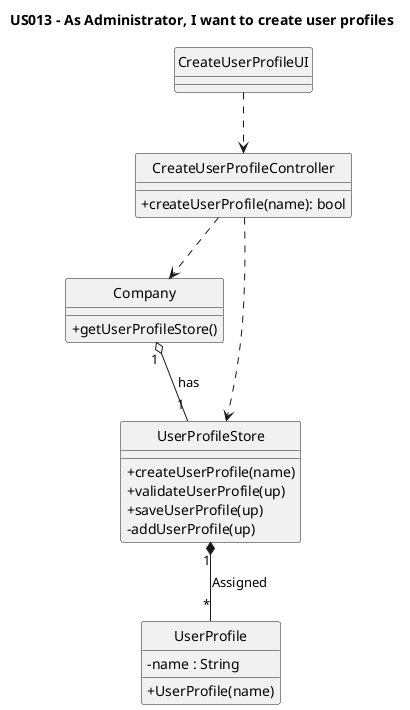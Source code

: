 @startuml
'https://plantuml.com/class-diagram

hide circle
skinparam classAttributeIconSize 0

title US013 - As Administrator, I want to create user profiles

class CreateUserProfileUI {

}

class CreateUserProfileController {
    +createUserProfile(name): bool
}

class Company {
    +getUserProfileStore()
}

class UserProfileStore {
   +createUserProfile(name)
   +validateUserProfile(up)
   +saveUserProfile(up)
   -addUserProfile(up)
}

class UserProfile {
    -name : String
    +UserProfile(name)
 }

CreateUserProfileUI ..> CreateUserProfileController

CreateUserProfileController ..> Company
CreateUserProfileController ..> UserProfileStore
Company "1" o-- "1" UserProfileStore: has
UserProfileStore "1" *-- "*" UserProfile: Assigned

@enduml